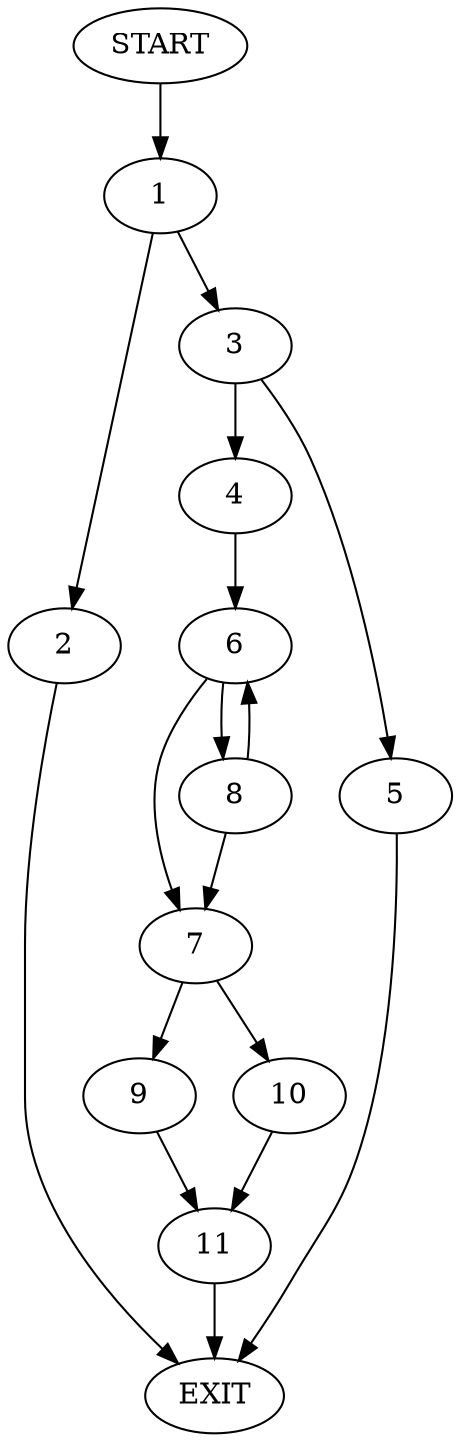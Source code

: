 digraph {
0 [label="START"]
12 [label="EXIT"]
0 -> 1
1 -> 2
1 -> 3
2 -> 12
3 -> 4
3 -> 5
5 -> 12
4 -> 6
6 -> 7
6 -> 8
7 -> 9
7 -> 10
8 -> 7
8 -> 6
10 -> 11
9 -> 11
11 -> 12
}
